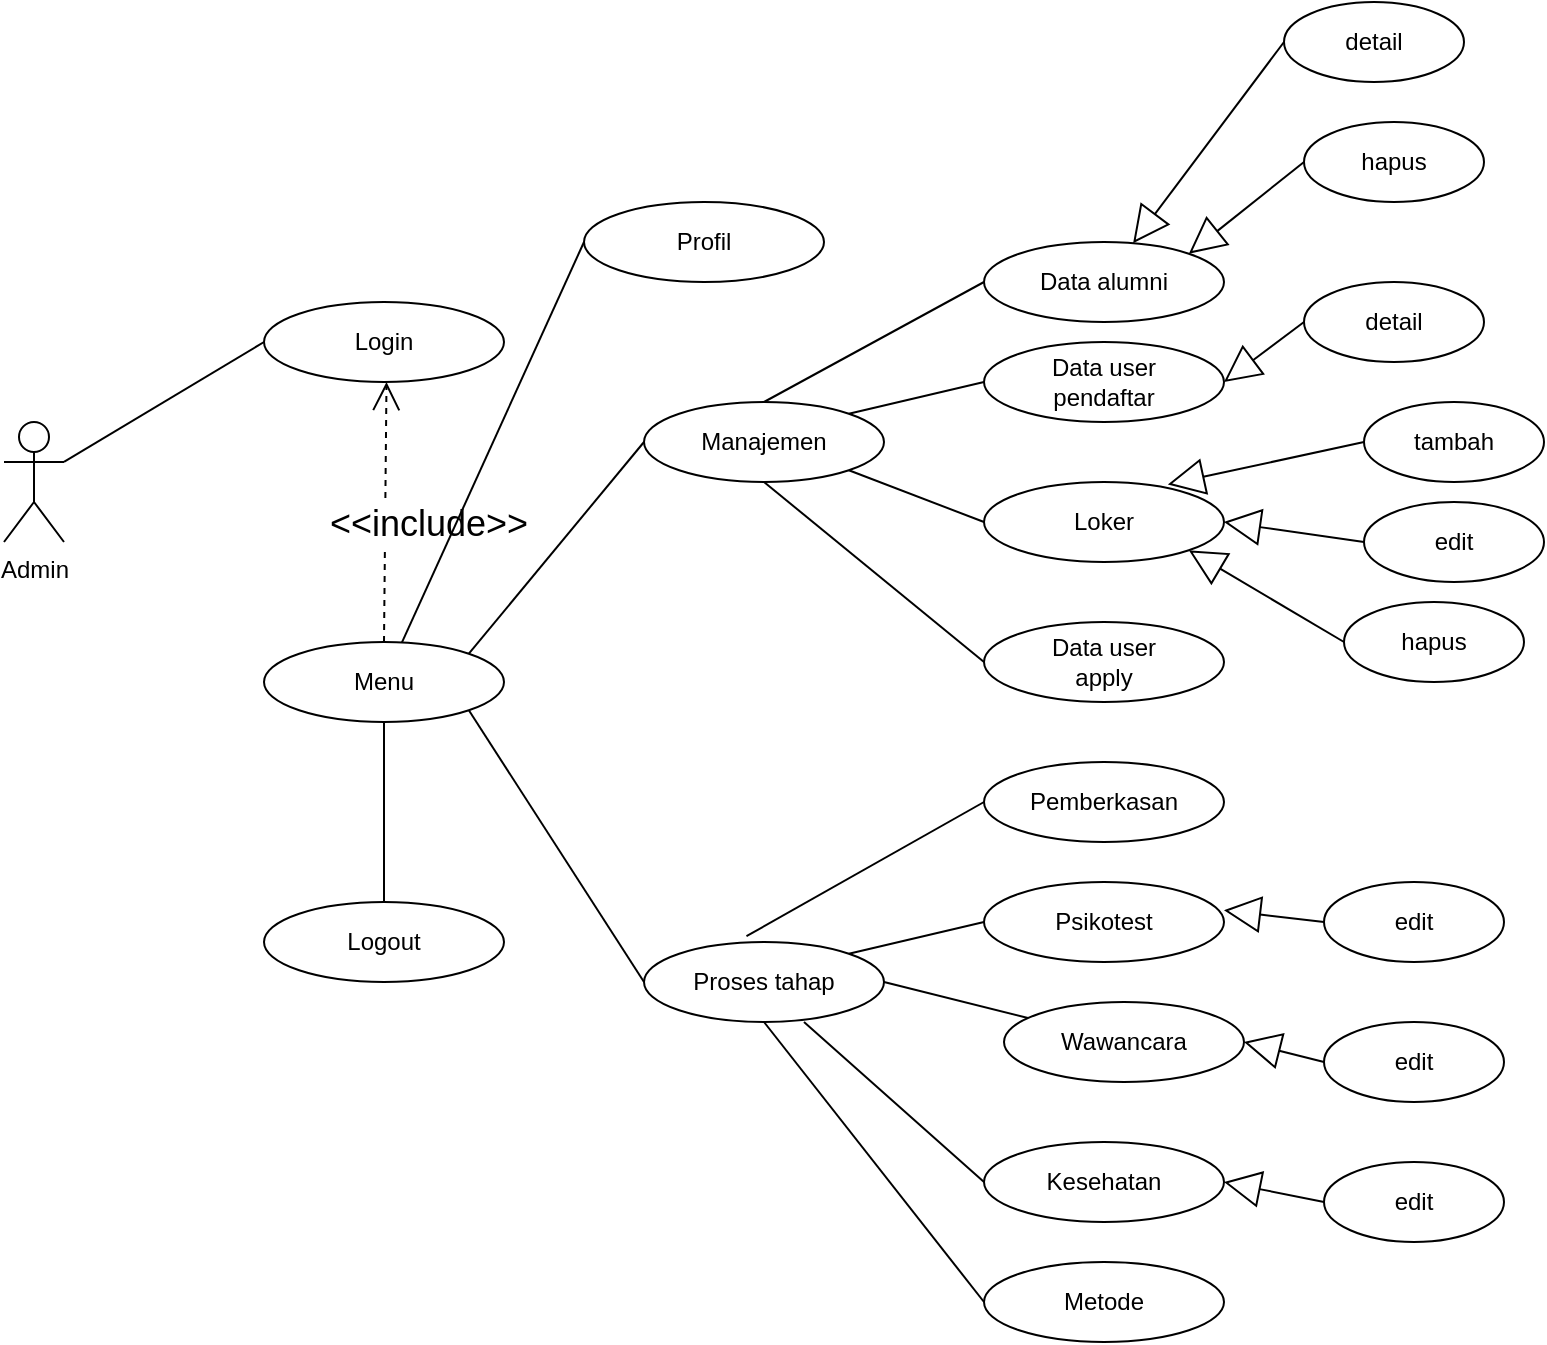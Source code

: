 <mxfile version="20.0.2" type="github">
  <diagram id="UolQ62wsVZwc5IThrO4S" name="Page-1">
    <mxGraphModel dx="1014" dy="1667" grid="1" gridSize="10" guides="1" tooltips="1" connect="1" arrows="1" fold="1" page="1" pageScale="1" pageWidth="850" pageHeight="1100" math="0" shadow="0">
      <root>
        <mxCell id="0" />
        <mxCell id="1" parent="0" />
        <mxCell id="kOjvWL8ZM4Nth4hHjJhm-1" value="Admin" style="shape=umlActor;verticalLabelPosition=bottom;verticalAlign=top;html=1;outlineConnect=0;" vertex="1" parent="1">
          <mxGeometry x="110" y="130" width="30" height="60" as="geometry" />
        </mxCell>
        <mxCell id="kOjvWL8ZM4Nth4hHjJhm-2" value="Login" style="ellipse;whiteSpace=wrap;html=1;" vertex="1" parent="1">
          <mxGeometry x="240" y="70" width="120" height="40" as="geometry" />
        </mxCell>
        <mxCell id="kOjvWL8ZM4Nth4hHjJhm-3" value="Menu" style="ellipse;whiteSpace=wrap;html=1;" vertex="1" parent="1">
          <mxGeometry x="240" y="240" width="120" height="40" as="geometry" />
        </mxCell>
        <mxCell id="kOjvWL8ZM4Nth4hHjJhm-4" value="Logout" style="ellipse;whiteSpace=wrap;html=1;" vertex="1" parent="1">
          <mxGeometry x="240" y="370" width="120" height="40" as="geometry" />
        </mxCell>
        <mxCell id="kOjvWL8ZM4Nth4hHjJhm-7" value="Manajemen" style="ellipse;whiteSpace=wrap;html=1;" vertex="1" parent="1">
          <mxGeometry x="430" y="120" width="120" height="40" as="geometry" />
        </mxCell>
        <mxCell id="kOjvWL8ZM4Nth4hHjJhm-8" value="Proses tahap" style="ellipse;whiteSpace=wrap;html=1;" vertex="1" parent="1">
          <mxGeometry x="430" y="390" width="120" height="40" as="geometry" />
        </mxCell>
        <mxCell id="kOjvWL8ZM4Nth4hHjJhm-9" value="Profil" style="ellipse;whiteSpace=wrap;html=1;" vertex="1" parent="1">
          <mxGeometry x="400" y="20" width="120" height="40" as="geometry" />
        </mxCell>
        <mxCell id="kOjvWL8ZM4Nth4hHjJhm-10" value="Data alumni" style="ellipse;whiteSpace=wrap;html=1;" vertex="1" parent="1">
          <mxGeometry x="600" y="40" width="120" height="40" as="geometry" />
        </mxCell>
        <mxCell id="kOjvWL8ZM4Nth4hHjJhm-11" value="Data user&lt;br&gt;pendaftar" style="ellipse;whiteSpace=wrap;html=1;" vertex="1" parent="1">
          <mxGeometry x="600" y="90" width="120" height="40" as="geometry" />
        </mxCell>
        <mxCell id="kOjvWL8ZM4Nth4hHjJhm-12" value="Loker" style="ellipse;whiteSpace=wrap;html=1;" vertex="1" parent="1">
          <mxGeometry x="600" y="160" width="120" height="40" as="geometry" />
        </mxCell>
        <mxCell id="kOjvWL8ZM4Nth4hHjJhm-13" value="Data user&lt;br&gt;apply" style="ellipse;whiteSpace=wrap;html=1;" vertex="1" parent="1">
          <mxGeometry x="600" y="230" width="120" height="40" as="geometry" />
        </mxCell>
        <mxCell id="kOjvWL8ZM4Nth4hHjJhm-14" value="Pemberkasan" style="ellipse;whiteSpace=wrap;html=1;" vertex="1" parent="1">
          <mxGeometry x="600" y="300" width="120" height="40" as="geometry" />
        </mxCell>
        <mxCell id="kOjvWL8ZM4Nth4hHjJhm-15" value="Psikotest" style="ellipse;whiteSpace=wrap;html=1;" vertex="1" parent="1">
          <mxGeometry x="600" y="360" width="120" height="40" as="geometry" />
        </mxCell>
        <mxCell id="kOjvWL8ZM4Nth4hHjJhm-16" value="Wawancara" style="ellipse;whiteSpace=wrap;html=1;" vertex="1" parent="1">
          <mxGeometry x="610" y="420" width="120" height="40" as="geometry" />
        </mxCell>
        <mxCell id="kOjvWL8ZM4Nth4hHjJhm-17" value="Kesehatan" style="ellipse;whiteSpace=wrap;html=1;" vertex="1" parent="1">
          <mxGeometry x="600" y="490" width="120" height="40" as="geometry" />
        </mxCell>
        <mxCell id="kOjvWL8ZM4Nth4hHjJhm-18" value="Metode" style="ellipse;whiteSpace=wrap;html=1;" vertex="1" parent="1">
          <mxGeometry x="600" y="550" width="120" height="40" as="geometry" />
        </mxCell>
        <mxCell id="kOjvWL8ZM4Nth4hHjJhm-19" value="" style="endArrow=none;html=1;rounded=0;exitX=1;exitY=0.333;exitDx=0;exitDy=0;exitPerimeter=0;entryX=0;entryY=0.5;entryDx=0;entryDy=0;" edge="1" parent="1" source="kOjvWL8ZM4Nth4hHjJhm-1" target="kOjvWL8ZM4Nth4hHjJhm-2">
          <mxGeometry width="50" height="50" relative="1" as="geometry">
            <mxPoint x="400" y="280" as="sourcePoint" />
            <mxPoint x="450" y="230" as="targetPoint" />
          </mxGeometry>
        </mxCell>
        <mxCell id="kOjvWL8ZM4Nth4hHjJhm-22" value="" style="endArrow=none;html=1;rounded=0;exitX=0.5;exitY=0;exitDx=0;exitDy=0;entryX=0.5;entryY=1;entryDx=0;entryDy=0;" edge="1" parent="1" source="kOjvWL8ZM4Nth4hHjJhm-4" target="kOjvWL8ZM4Nth4hHjJhm-3">
          <mxGeometry width="50" height="50" relative="1" as="geometry">
            <mxPoint x="400" y="280" as="sourcePoint" />
            <mxPoint x="450" y="230" as="targetPoint" />
          </mxGeometry>
        </mxCell>
        <mxCell id="kOjvWL8ZM4Nth4hHjJhm-24" value="&amp;lt;&amp;lt;include&amp;gt;&amp;gt;" style="endArrow=open;endSize=12;dashed=1;html=1;rounded=0;fontSize=18;entryX=0.5;entryY=1;entryDx=0;entryDy=0;exitX=0.5;exitY=0;exitDx=0;exitDy=0;" edge="1" parent="1" source="kOjvWL8ZM4Nth4hHjJhm-3">
          <mxGeometry x="-0.082" y="-21" width="160" relative="1" as="geometry">
            <mxPoint x="299" y="230" as="sourcePoint" />
            <mxPoint x="301.25" y="110" as="targetPoint" />
            <mxPoint as="offset" />
          </mxGeometry>
        </mxCell>
        <mxCell id="kOjvWL8ZM4Nth4hHjJhm-25" value="" style="endArrow=none;html=1;rounded=0;entryX=0;entryY=0.5;entryDx=0;entryDy=0;" edge="1" parent="1" source="kOjvWL8ZM4Nth4hHjJhm-3" target="kOjvWL8ZM4Nth4hHjJhm-9">
          <mxGeometry width="50" height="50" relative="1" as="geometry">
            <mxPoint x="400" y="280" as="sourcePoint" />
            <mxPoint x="450" y="230" as="targetPoint" />
          </mxGeometry>
        </mxCell>
        <mxCell id="kOjvWL8ZM4Nth4hHjJhm-26" value="" style="endArrow=none;html=1;rounded=0;entryX=0;entryY=0.5;entryDx=0;entryDy=0;exitX=1;exitY=0;exitDx=0;exitDy=0;" edge="1" parent="1" source="kOjvWL8ZM4Nth4hHjJhm-3" target="kOjvWL8ZM4Nth4hHjJhm-7">
          <mxGeometry width="50" height="50" relative="1" as="geometry">
            <mxPoint x="330" y="240" as="sourcePoint" />
            <mxPoint x="450" y="230" as="targetPoint" />
          </mxGeometry>
        </mxCell>
        <mxCell id="kOjvWL8ZM4Nth4hHjJhm-27" value="" style="endArrow=none;html=1;rounded=0;exitX=1;exitY=1;exitDx=0;exitDy=0;entryX=0;entryY=0.5;entryDx=0;entryDy=0;" edge="1" parent="1" source="kOjvWL8ZM4Nth4hHjJhm-3" target="kOjvWL8ZM4Nth4hHjJhm-8">
          <mxGeometry width="50" height="50" relative="1" as="geometry">
            <mxPoint x="400" y="280" as="sourcePoint" />
            <mxPoint x="450" y="230" as="targetPoint" />
          </mxGeometry>
        </mxCell>
        <mxCell id="kOjvWL8ZM4Nth4hHjJhm-28" value="" style="endArrow=none;html=1;rounded=0;exitX=0.5;exitY=0;exitDx=0;exitDy=0;entryX=0;entryY=0.5;entryDx=0;entryDy=0;" edge="1" parent="1" source="kOjvWL8ZM4Nth4hHjJhm-7" target="kOjvWL8ZM4Nth4hHjJhm-10">
          <mxGeometry width="50" height="50" relative="1" as="geometry">
            <mxPoint x="400" y="280" as="sourcePoint" />
            <mxPoint x="560" y="100" as="targetPoint" />
          </mxGeometry>
        </mxCell>
        <mxCell id="kOjvWL8ZM4Nth4hHjJhm-29" value="" style="endArrow=none;html=1;rounded=0;entryX=0;entryY=0.5;entryDx=0;entryDy=0;exitX=1;exitY=0;exitDx=0;exitDy=0;" edge="1" parent="1" source="kOjvWL8ZM4Nth4hHjJhm-7" target="kOjvWL8ZM4Nth4hHjJhm-11">
          <mxGeometry width="50" height="50" relative="1" as="geometry">
            <mxPoint x="400" y="260" as="sourcePoint" />
            <mxPoint x="450" y="210" as="targetPoint" />
          </mxGeometry>
        </mxCell>
        <mxCell id="kOjvWL8ZM4Nth4hHjJhm-30" value="" style="endArrow=none;html=1;rounded=0;entryX=0;entryY=0.5;entryDx=0;entryDy=0;exitX=1;exitY=1;exitDx=0;exitDy=0;" edge="1" parent="1" source="kOjvWL8ZM4Nth4hHjJhm-7" target="kOjvWL8ZM4Nth4hHjJhm-12">
          <mxGeometry width="50" height="50" relative="1" as="geometry">
            <mxPoint x="400" y="260" as="sourcePoint" />
            <mxPoint x="450" y="210" as="targetPoint" />
          </mxGeometry>
        </mxCell>
        <mxCell id="kOjvWL8ZM4Nth4hHjJhm-34" value="" style="endArrow=none;html=1;rounded=0;entryX=0;entryY=0.5;entryDx=0;entryDy=0;exitX=0.5;exitY=1;exitDx=0;exitDy=0;" edge="1" parent="1" source="kOjvWL8ZM4Nth4hHjJhm-7" target="kOjvWL8ZM4Nth4hHjJhm-13">
          <mxGeometry width="50" height="50" relative="1" as="geometry">
            <mxPoint x="400" y="260" as="sourcePoint" />
            <mxPoint x="450" y="210" as="targetPoint" />
          </mxGeometry>
        </mxCell>
        <mxCell id="kOjvWL8ZM4Nth4hHjJhm-35" value="" style="endArrow=none;html=1;rounded=0;entryX=0;entryY=0.5;entryDx=0;entryDy=0;exitX=0.427;exitY=-0.072;exitDx=0;exitDy=0;exitPerimeter=0;" edge="1" parent="1" source="kOjvWL8ZM4Nth4hHjJhm-8" target="kOjvWL8ZM4Nth4hHjJhm-14">
          <mxGeometry width="50" height="50" relative="1" as="geometry">
            <mxPoint x="400" y="380" as="sourcePoint" />
            <mxPoint x="450" y="330" as="targetPoint" />
          </mxGeometry>
        </mxCell>
        <mxCell id="kOjvWL8ZM4Nth4hHjJhm-36" value="" style="endArrow=none;html=1;rounded=0;entryX=0;entryY=0.5;entryDx=0;entryDy=0;exitX=1;exitY=0;exitDx=0;exitDy=0;" edge="1" parent="1" source="kOjvWL8ZM4Nth4hHjJhm-8" target="kOjvWL8ZM4Nth4hHjJhm-15">
          <mxGeometry width="50" height="50" relative="1" as="geometry">
            <mxPoint x="400" y="380" as="sourcePoint" />
            <mxPoint x="450" y="330" as="targetPoint" />
          </mxGeometry>
        </mxCell>
        <mxCell id="kOjvWL8ZM4Nth4hHjJhm-37" value="" style="endArrow=none;html=1;rounded=0;exitX=1;exitY=0.5;exitDx=0;exitDy=0;" edge="1" parent="1" source="kOjvWL8ZM4Nth4hHjJhm-8" target="kOjvWL8ZM4Nth4hHjJhm-16">
          <mxGeometry width="50" height="50" relative="1" as="geometry">
            <mxPoint x="400" y="380" as="sourcePoint" />
            <mxPoint x="450" y="330" as="targetPoint" />
          </mxGeometry>
        </mxCell>
        <mxCell id="kOjvWL8ZM4Nth4hHjJhm-38" value="" style="endArrow=none;html=1;rounded=0;entryX=0;entryY=0.5;entryDx=0;entryDy=0;" edge="1" parent="1" target="kOjvWL8ZM4Nth4hHjJhm-17">
          <mxGeometry width="50" height="50" relative="1" as="geometry">
            <mxPoint x="510" y="430" as="sourcePoint" />
            <mxPoint x="450" y="330" as="targetPoint" />
          </mxGeometry>
        </mxCell>
        <mxCell id="kOjvWL8ZM4Nth4hHjJhm-39" value="" style="endArrow=none;html=1;rounded=0;exitX=0.5;exitY=1;exitDx=0;exitDy=0;entryX=0;entryY=0.5;entryDx=0;entryDy=0;" edge="1" parent="1" source="kOjvWL8ZM4Nth4hHjJhm-8" target="kOjvWL8ZM4Nth4hHjJhm-18">
          <mxGeometry width="50" height="50" relative="1" as="geometry">
            <mxPoint x="400" y="380" as="sourcePoint" />
            <mxPoint x="450" y="330" as="targetPoint" />
          </mxGeometry>
        </mxCell>
        <mxCell id="kOjvWL8ZM4Nth4hHjJhm-40" value="detail" style="ellipse;whiteSpace=wrap;html=1;" vertex="1" parent="1">
          <mxGeometry x="750" y="-80" width="90" height="40" as="geometry" />
        </mxCell>
        <mxCell id="kOjvWL8ZM4Nth4hHjJhm-41" value="hapus" style="ellipse;whiteSpace=wrap;html=1;" vertex="1" parent="1">
          <mxGeometry x="760" y="-20" width="90" height="40" as="geometry" />
        </mxCell>
        <mxCell id="kOjvWL8ZM4Nth4hHjJhm-42" value="" style="endArrow=block;endSize=16;endFill=0;html=1;rounded=0;fontSize=18;exitX=0;exitY=0.5;exitDx=0;exitDy=0;" edge="1" parent="1" source="kOjvWL8ZM4Nth4hHjJhm-40" target="kOjvWL8ZM4Nth4hHjJhm-10">
          <mxGeometry width="160" relative="1" as="geometry">
            <mxPoint x="740.98" y="2" as="sourcePoint" />
            <mxPoint x="680.0" y="40" as="targetPoint" />
          </mxGeometry>
        </mxCell>
        <mxCell id="kOjvWL8ZM4Nth4hHjJhm-43" value="" style="endArrow=block;endSize=16;endFill=0;html=1;rounded=0;fontSize=18;entryX=1;entryY=0;entryDx=0;entryDy=0;exitX=0;exitY=0.5;exitDx=0;exitDy=0;" edge="1" parent="1" source="kOjvWL8ZM4Nth4hHjJhm-41" target="kOjvWL8ZM4Nth4hHjJhm-10">
          <mxGeometry width="160" relative="1" as="geometry">
            <mxPoint x="790.0" y="40" as="sourcePoint" />
            <mxPoint x="710.0" y="70" as="targetPoint" />
            <Array as="points" />
          </mxGeometry>
        </mxCell>
        <mxCell id="kOjvWL8ZM4Nth4hHjJhm-44" value="detail" style="ellipse;whiteSpace=wrap;html=1;" vertex="1" parent="1">
          <mxGeometry x="760" y="60" width="90" height="40" as="geometry" />
        </mxCell>
        <mxCell id="kOjvWL8ZM4Nth4hHjJhm-45" value="" style="endArrow=block;endSize=16;endFill=0;html=1;rounded=0;fontSize=18;entryX=1;entryY=0.5;entryDx=0;entryDy=0;exitX=0;exitY=0.5;exitDx=0;exitDy=0;" edge="1" parent="1" source="kOjvWL8ZM4Nth4hHjJhm-44">
          <mxGeometry width="160" relative="1" as="geometry">
            <mxPoint x="770" y="130" as="sourcePoint" />
            <mxPoint x="720.0" y="110.0" as="targetPoint" />
          </mxGeometry>
        </mxCell>
        <mxCell id="kOjvWL8ZM4Nth4hHjJhm-46" value="tambah" style="ellipse;whiteSpace=wrap;html=1;" vertex="1" parent="1">
          <mxGeometry x="790" y="120" width="90" height="40" as="geometry" />
        </mxCell>
        <mxCell id="kOjvWL8ZM4Nth4hHjJhm-47" value="edit" style="ellipse;whiteSpace=wrap;html=1;" vertex="1" parent="1">
          <mxGeometry x="790" y="170" width="90" height="40" as="geometry" />
        </mxCell>
        <mxCell id="kOjvWL8ZM4Nth4hHjJhm-48" value="hapus" style="ellipse;whiteSpace=wrap;html=1;" vertex="1" parent="1">
          <mxGeometry x="780" y="220" width="90" height="40" as="geometry" />
        </mxCell>
        <mxCell id="kOjvWL8ZM4Nth4hHjJhm-49" value="" style="endArrow=block;endSize=16;endFill=0;html=1;rounded=0;fontSize=18;entryX=0.766;entryY=0.031;entryDx=0;entryDy=0;exitX=0;exitY=0.5;exitDx=0;exitDy=0;entryPerimeter=0;" edge="1" parent="1" source="kOjvWL8ZM4Nth4hHjJhm-46" target="kOjvWL8ZM4Nth4hHjJhm-12">
          <mxGeometry width="160" relative="1" as="geometry">
            <mxPoint x="740.0" y="140" as="sourcePoint" />
            <mxPoint x="700.0" y="170" as="targetPoint" />
          </mxGeometry>
        </mxCell>
        <mxCell id="kOjvWL8ZM4Nth4hHjJhm-50" value="" style="endArrow=block;endSize=16;endFill=0;html=1;rounded=0;fontSize=18;exitX=0;exitY=0.5;exitDx=0;exitDy=0;" edge="1" parent="1" source="kOjvWL8ZM4Nth4hHjJhm-47">
          <mxGeometry width="160" relative="1" as="geometry">
            <mxPoint x="770.0" y="150" as="sourcePoint" />
            <mxPoint x="720" y="180" as="targetPoint" />
          </mxGeometry>
        </mxCell>
        <mxCell id="kOjvWL8ZM4Nth4hHjJhm-51" value="" style="endArrow=block;endSize=16;endFill=0;html=1;rounded=0;fontSize=18;exitX=0;exitY=0.5;exitDx=0;exitDy=0;entryX=1;entryY=1;entryDx=0;entryDy=0;" edge="1" parent="1" source="kOjvWL8ZM4Nth4hHjJhm-48" target="kOjvWL8ZM4Nth4hHjJhm-12">
          <mxGeometry width="160" relative="1" as="geometry">
            <mxPoint x="800.0" y="200" as="sourcePoint" />
            <mxPoint x="730.0" y="190" as="targetPoint" />
          </mxGeometry>
        </mxCell>
        <mxCell id="kOjvWL8ZM4Nth4hHjJhm-52" value="edit" style="ellipse;whiteSpace=wrap;html=1;" vertex="1" parent="1">
          <mxGeometry x="770" y="360" width="90" height="40" as="geometry" />
        </mxCell>
        <mxCell id="kOjvWL8ZM4Nth4hHjJhm-53" value="edit" style="ellipse;whiteSpace=wrap;html=1;" vertex="1" parent="1">
          <mxGeometry x="770" y="430" width="90" height="40" as="geometry" />
        </mxCell>
        <mxCell id="kOjvWL8ZM4Nth4hHjJhm-54" value="edit" style="ellipse;whiteSpace=wrap;html=1;" vertex="1" parent="1">
          <mxGeometry x="770" y="500" width="90" height="40" as="geometry" />
        </mxCell>
        <mxCell id="kOjvWL8ZM4Nth4hHjJhm-55" value="" style="endArrow=block;endSize=16;endFill=0;html=1;rounded=0;fontSize=18;exitX=0;exitY=0.5;exitDx=0;exitDy=0;entryX=1;entryY=1;entryDx=0;entryDy=0;" edge="1" parent="1" source="kOjvWL8ZM4Nth4hHjJhm-52">
          <mxGeometry width="160" relative="1" as="geometry">
            <mxPoint x="797.57" y="420" as="sourcePoint" />
            <mxPoint x="719.996" y="374.142" as="targetPoint" />
          </mxGeometry>
        </mxCell>
        <mxCell id="kOjvWL8ZM4Nth4hHjJhm-56" value="" style="endArrow=block;endSize=16;endFill=0;html=1;rounded=0;fontSize=18;exitX=0;exitY=0.5;exitDx=0;exitDy=0;entryX=1;entryY=0.5;entryDx=0;entryDy=0;" edge="1" parent="1" source="kOjvWL8ZM4Nth4hHjJhm-53" target="kOjvWL8ZM4Nth4hHjJhm-16">
          <mxGeometry width="160" relative="1" as="geometry">
            <mxPoint x="780.0" y="390" as="sourcePoint" />
            <mxPoint x="729.996" y="384.142" as="targetPoint" />
          </mxGeometry>
        </mxCell>
        <mxCell id="kOjvWL8ZM4Nth4hHjJhm-57" value="" style="endArrow=block;endSize=16;endFill=0;html=1;rounded=0;fontSize=18;exitX=0;exitY=0.5;exitDx=0;exitDy=0;entryX=1;entryY=0.5;entryDx=0;entryDy=0;" edge="1" parent="1" source="kOjvWL8ZM4Nth4hHjJhm-54" target="kOjvWL8ZM4Nth4hHjJhm-17">
          <mxGeometry width="160" relative="1" as="geometry">
            <mxPoint x="780.0" y="460" as="sourcePoint" />
            <mxPoint x="740.0" y="450" as="targetPoint" />
          </mxGeometry>
        </mxCell>
      </root>
    </mxGraphModel>
  </diagram>
</mxfile>

